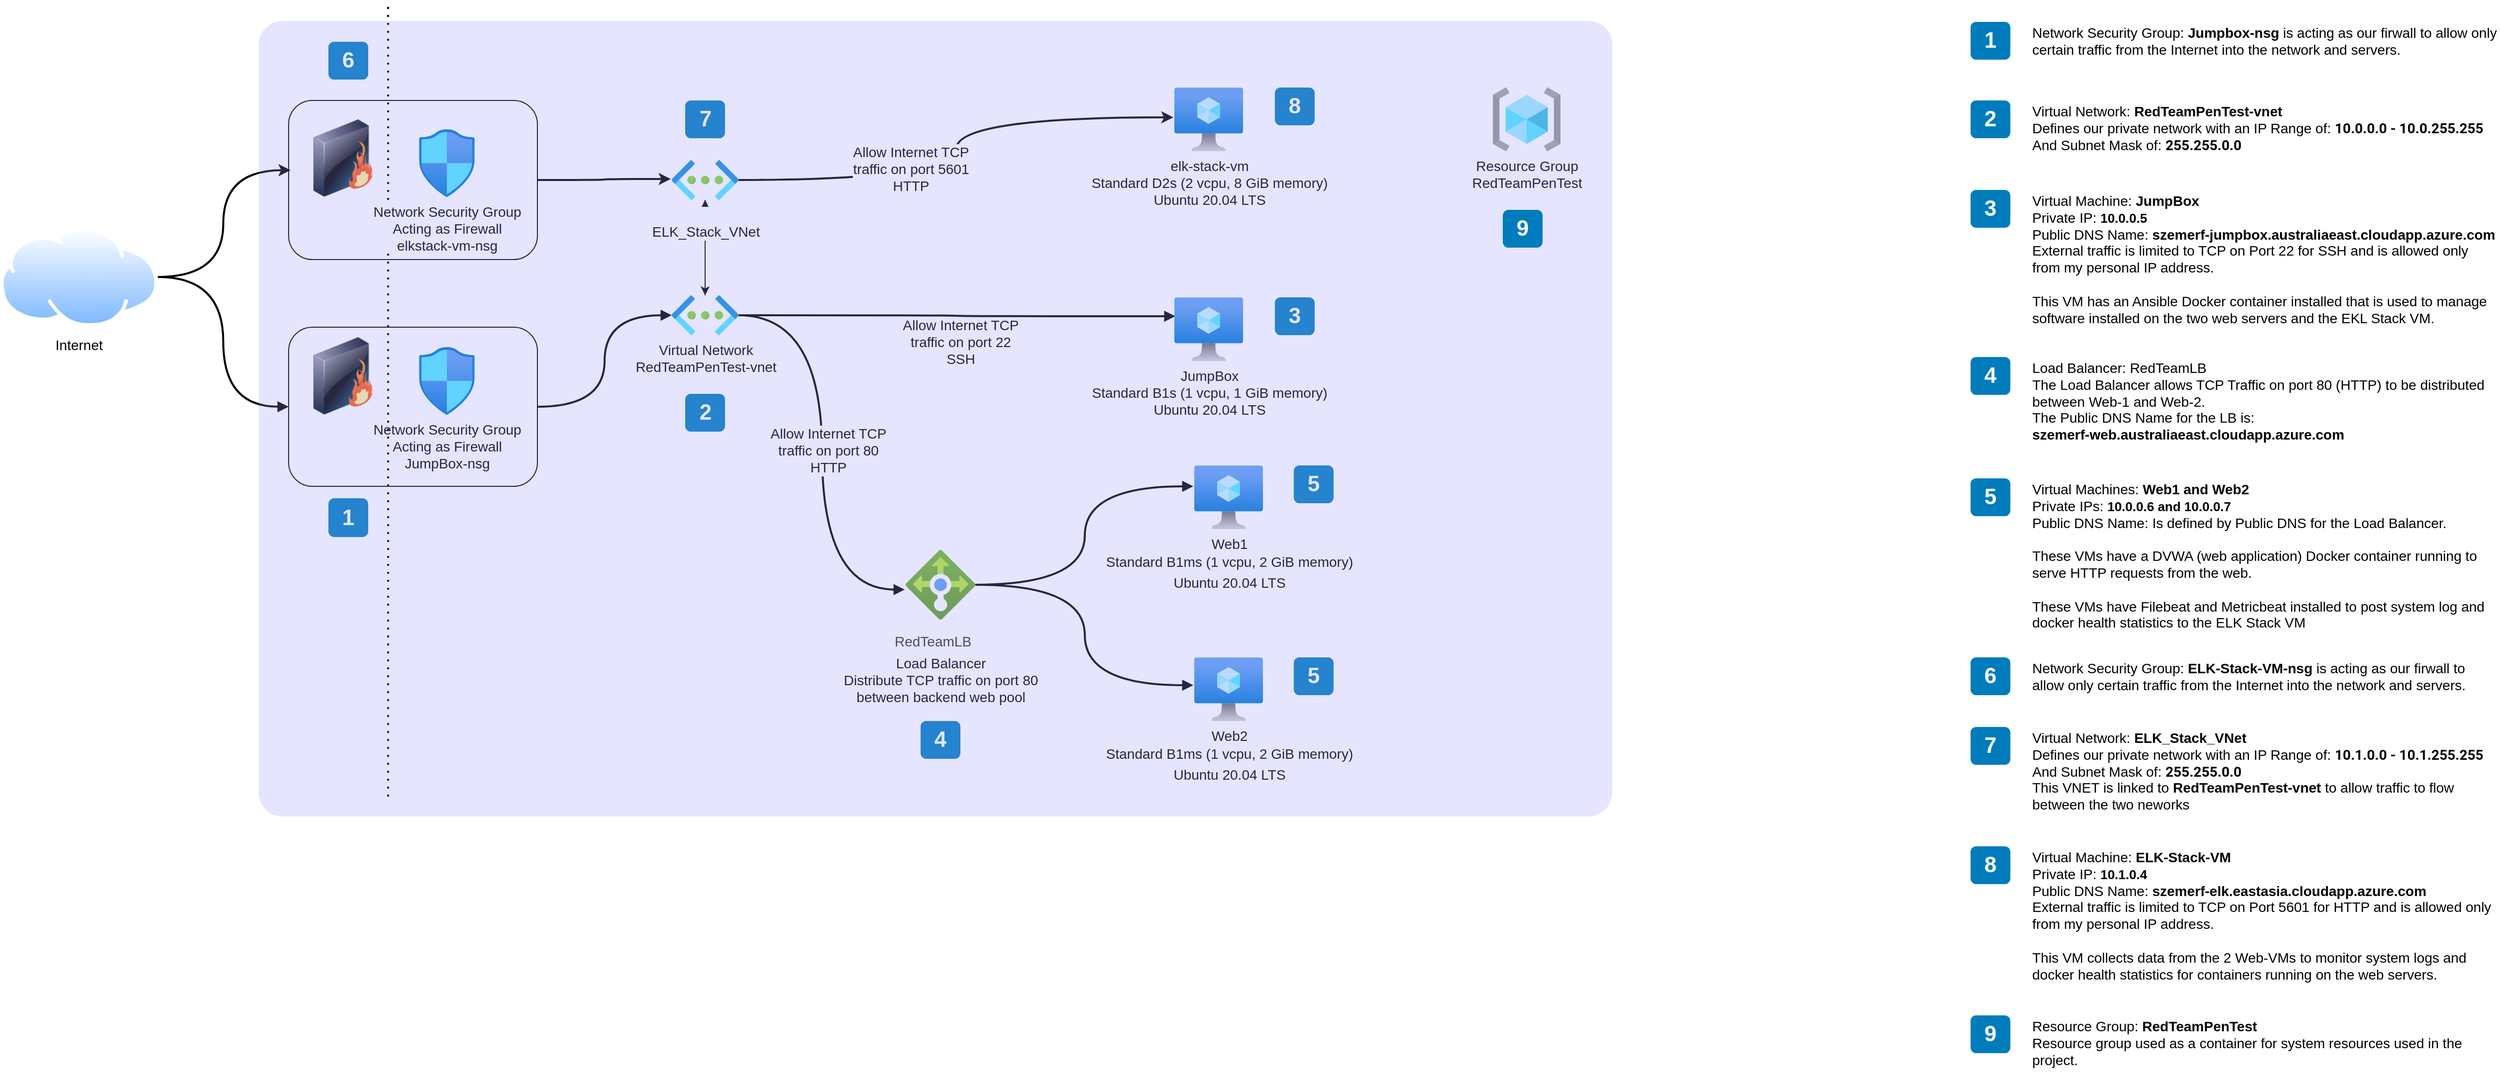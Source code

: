 <mxfile version="17.4.2" type="device"><diagram id="5V36wQT-PIinQrLlyqH-" name="Page-1"><mxGraphModel dx="2580" dy="857" grid="1" gridSize="10" guides="1" tooltips="1" connect="1" arrows="1" fold="1" page="1" pageScale="1" pageWidth="1100" pageHeight="850" math="0" shadow="0"><root><mxCell id="0"/><mxCell id="1" parent="0"/><mxCell id="2fqZ7dAnk06_iBKWp02W-63" style="edgeStyle=orthogonalEdgeStyle;curved=1;orthogonalLoop=1;jettySize=auto;html=1;entryX=-0.014;entryY=0.569;entryDx=0;entryDy=0;entryPerimeter=0;fontFamily=Helvetica;fontSize=14;endArrow=block;endFill=1;strokeWidth=2;" parent="1" source="2fqZ7dAnk06_iBKWp02W-3" target="2fqZ7dAnk06_iBKWp02W-6" edge="1"><mxGeometry relative="1" as="geometry"/></mxCell><mxCell id="F1DApV6pv5mp4YNEJRE5-3" style="edgeStyle=orthogonalEdgeStyle;rounded=0;orthogonalLoop=1;jettySize=auto;html=1;" parent="1" source="2fqZ7dAnk06_iBKWp02W-3" target="F1DApV6pv5mp4YNEJRE5-1" edge="1"><mxGeometry relative="1" as="geometry"/></mxCell><mxCell id="2fqZ7dAnk06_iBKWp02W-3" value="&lt;font style=&quot;font-size: 14px&quot;&gt;Virtual Network&lt;br&gt;&lt;span&gt;RedTeamPenTest-vnet&lt;/span&gt;&lt;/font&gt;" style="aspect=fixed;html=1;points=[];align=center;image;fontSize=12;image=img/lib/azure2/networking/Virtual_Networks.svg;fontFamily=Helvetica;" parent="1" vertex="1"><mxGeometry x="95" y="326" width="67" height="40" as="geometry"/></mxCell><mxCell id="2fqZ7dAnk06_iBKWp02W-61" style="edgeStyle=orthogonalEdgeStyle;curved=1;orthogonalLoop=1;jettySize=auto;html=1;entryX=-0.014;entryY=0.328;entryDx=0;entryDy=0;entryPerimeter=0;fontFamily=Helvetica;fontSize=14;endArrow=block;endFill=1;strokeWidth=2;" parent="1" source="2fqZ7dAnk06_iBKWp02W-6" target="2fqZ7dAnk06_iBKWp02W-11" edge="1"><mxGeometry relative="1" as="geometry"/></mxCell><mxCell id="2fqZ7dAnk06_iBKWp02W-62" style="edgeStyle=orthogonalEdgeStyle;curved=1;orthogonalLoop=1;jettySize=auto;html=1;entryX=-0.014;entryY=0.438;entryDx=0;entryDy=0;entryPerimeter=0;fontFamily=Helvetica;fontSize=14;endArrow=block;endFill=1;strokeWidth=2;" parent="1" source="2fqZ7dAnk06_iBKWp02W-6" target="2fqZ7dAnk06_iBKWp02W-10" edge="1"><mxGeometry relative="1" as="geometry"/></mxCell><mxCell id="2fqZ7dAnk06_iBKWp02W-6" value="&lt;h2 class=&quot;fxs-blade-title-titleText msportalfx-tooltip-overflow&quot; id=&quot;8108f2fd-25ab-4d85-ae43-b6d1043dd868&quot; style=&quot;margin: 0px 16px 0px 0px ; overflow: hidden ; text-overflow: ellipsis ; line-height: 28px ; color: rgb(50 , 49 , 48) ; outline: none&quot;&gt;&lt;span style=&quot;font-weight: normal&quot;&gt;&lt;font style=&quot;font-size: 14px&quot;&gt;RedTeamLB&lt;/font&gt;&lt;/span&gt;&lt;/h2&gt;&lt;div&gt;&lt;span style=&quot;font-size: 14px&quot;&gt;Load Balancer&lt;/span&gt;&lt;/div&gt;&lt;div&gt;&lt;span style=&quot;font-size: 14px&quot;&gt;Distribute TCP traffic on port 80&lt;/span&gt;&lt;/div&gt;&lt;div&gt;&lt;span style=&quot;font-size: 14px&quot;&gt;between backend web pool&lt;/span&gt;&lt;/div&gt;&lt;div&gt;&lt;span style=&quot;font-size: 14px&quot;&gt;&lt;br&gt;&lt;/span&gt;&lt;/div&gt;" style="aspect=fixed;html=1;points=[];align=center;image;fontSize=12;image=img/lib/azure2/networking/Load_Balancers.svg;fontFamily=Helvetica;" parent="1" vertex="1"><mxGeometry x="330" y="582" width="70" height="70" as="geometry"/></mxCell><mxCell id="2fqZ7dAnk06_iBKWp02W-10" value="&lt;font style=&quot;font-size: 14px&quot;&gt;Web2&lt;br&gt;&lt;div class=&quot;fxc-essentials-value fxs-portal-text&quot; title=&quot;Standard B1ms (1 vcpu, 2 GiB memory)&quot; id=&quot;_weave_e_6678&quot; style=&quot;font-weight: inherit ; overflow: hidden ; height: 18px ; line-height: 18px ; display: inline-block ; text-overflow: ellipsis ; text-align: left ; max-width: 100% ; outline: none&quot;&gt;Standard B1ms (1 vcpu, 2 GiB memory)&lt;br&gt;&lt;/div&gt;&lt;/font&gt;&lt;font style=&quot;font-size: 14px&quot;&gt;&lt;br&gt;Ubuntu 20.04 LTS&lt;/font&gt;" style="aspect=fixed;html=1;points=[];align=center;image;fontSize=12;image=img/lib/azure2/compute/Virtual_Machine.svg;fontFamily=Helvetica;" parent="1" vertex="1"><mxGeometry x="620" y="690" width="69" height="64" as="geometry"/></mxCell><mxCell id="2fqZ7dAnk06_iBKWp02W-11" value="&lt;font style=&quot;font-size: 14px&quot;&gt;Web1&lt;br&gt;&lt;div class=&quot;fxc-essentials-value fxs-portal-text&quot; title=&quot;Standard B1ms (1 vcpu, 2 GiB memory)&quot; id=&quot;_weave_e_6678&quot; style=&quot;font-weight: inherit ; overflow: hidden ; height: 18px ; line-height: 18px ; display: inline-block ; text-overflow: ellipsis ; text-align: left ; max-width: 100% ; outline: none&quot;&gt;Standard B1ms (1 vcpu, 2 GiB memory)&lt;br&gt;&lt;/div&gt;&lt;/font&gt;&lt;font style=&quot;font-size: 14px&quot;&gt;&lt;br&gt;Ubuntu 20.04 LTS&lt;/font&gt;" style="aspect=fixed;html=1;points=[];align=center;image;fontSize=12;image=img/lib/azure2/compute/Virtual_Machine.svg;fontFamily=Helvetica;" parent="1" vertex="1"><mxGeometry x="620" y="497" width="69" height="64" as="geometry"/></mxCell><mxCell id="2fqZ7dAnk06_iBKWp02W-16" value="&lt;font style=&quot;font-size: 14px&quot;&gt;Resource Group&lt;br&gt;RedTeamPenTest&lt;/font&gt;" style="aspect=fixed;html=1;points=[];align=center;image;fontSize=12;image=img/lib/azure2/general/Resource_Groups.svg;rounded=1;fontFamily=Helvetica;fillColor=#9999FF;" parent="1" vertex="1"><mxGeometry x="920" y="117" width="68" height="64" as="geometry"/></mxCell><mxCell id="2fqZ7dAnk06_iBKWp02W-45" value="3" style="rounded=1;whiteSpace=wrap;html=1;fillColor=#007CBD;strokeColor=none;fontColor=#FFFFFF;fontStyle=1;fontSize=22;labelBackgroundColor=none;" parent="1" vertex="1"><mxGeometry x="1400" y="220" width="40" height="38" as="geometry"/></mxCell><mxCell id="2fqZ7dAnk06_iBKWp02W-46" value="Virtual Machine: &lt;b&gt;JumpBox&lt;/b&gt;&lt;br&gt;Private IP:&amp;nbsp;&lt;span style=&quot;font-size: 13px ; background-color: rgb(255 , 255 , 255)&quot;&gt;&lt;b&gt;10.0.0.5&lt;/b&gt;&lt;/span&gt;&lt;br style=&quot;color: rgb(0 , 0 , 0) ; font-family: &amp;#34;helvetica&amp;#34; ; font-size: 14px ; font-style: normal ; font-weight: 400 ; letter-spacing: normal ; text-align: center ; text-indent: 0px ; text-transform: none ; word-spacing: 0px ; background-color: rgb(255 , 255 , 255)&quot;&gt;&lt;span style=&quot;color: rgb(0 , 0 , 0) ; font-family: &amp;#34;helvetica&amp;#34; ; font-size: 14px ; font-style: normal ; font-weight: 400 ; letter-spacing: normal ; text-align: center ; text-indent: 0px ; text-transform: none ; word-spacing: 0px ; background-color: rgb(255 , 255 , 255) ; display: inline ; float: none&quot;&gt;Public DNS Name: &lt;/span&gt;&lt;span style=&quot;color: rgb(0 , 0 , 0) ; font-family: &amp;#34;helvetica&amp;#34; ; font-size: 14px ; font-style: normal ; letter-spacing: normal ; text-align: center ; text-indent: 0px ; text-transform: none ; word-spacing: 0px ; background-color: rgb(255 , 255 , 255) ; display: inline ; float: none&quot;&gt;&lt;b&gt;szemerf-jumpbox.australiaeast.cloudapp.azure.com&lt;/b&gt;&lt;br&gt;External traffic is limited to TCP on Port 22 for SSH and is allowed only from my personal IP address.&lt;br&gt;&lt;br&gt;This VM has an Ansible Docker container installed that is used to manage software installed on the two web servers and the EKL Stack VM.&lt;br&gt;&lt;/span&gt;" style="text;html=1;align=left;verticalAlign=top;spacingTop=-4;fontSize=14;labelBackgroundColor=none;whiteSpace=wrap;" parent="1" vertex="1"><mxGeometry x="1460" y="220" width="470.5" height="153" as="geometry"/></mxCell><mxCell id="2fqZ7dAnk06_iBKWp02W-58" style="edgeStyle=orthogonalEdgeStyle;curved=1;orthogonalLoop=1;jettySize=auto;html=1;fontFamily=Helvetica;fontSize=14;endArrow=block;endFill=1;strokeWidth=2;" parent="1" source="2fqZ7dAnk06_iBKWp02W-50" target="2fqZ7dAnk06_iBKWp02W-53" edge="1"><mxGeometry relative="1" as="geometry"/></mxCell><mxCell id="F1DApV6pv5mp4YNEJRE5-25" style="edgeStyle=orthogonalEdgeStyle;curved=1;rounded=0;orthogonalLoop=1;jettySize=auto;html=1;entryX=0.008;entryY=0.438;entryDx=0;entryDy=0;entryPerimeter=0;strokeWidth=2;" parent="1" source="2fqZ7dAnk06_iBKWp02W-50" target="F1DApV6pv5mp4YNEJRE5-10" edge="1"><mxGeometry relative="1" as="geometry"/></mxCell><mxCell id="2fqZ7dAnk06_iBKWp02W-50" value="Internet" style="aspect=fixed;perimeter=ellipsePerimeter;html=1;align=center;shadow=0;dashed=0;spacingTop=3;image;image=img/lib/active_directory/internet_cloud.svg;rounded=1;fontFamily=Helvetica;fontSize=14;fillColor=none;" parent="1" vertex="1"><mxGeometry x="-580" y="257" width="158.73" height="101" as="geometry"/></mxCell><mxCell id="2fqZ7dAnk06_iBKWp02W-52" value="" style="group" parent="1" vertex="1" connectable="0"><mxGeometry x="-270" y="368" width="230" height="151" as="geometry"/></mxCell><mxCell id="2fqZ7dAnk06_iBKWp02W-5" value="&lt;font style=&quot;font-size: 14px&quot;&gt;Network Security Group&lt;br&gt;Acting as Firewall&lt;br&gt;JumpBox-nsg&lt;/font&gt;" style="aspect=fixed;html=1;points=[];align=center;image;fontSize=12;image=img/lib/azure2/networking/Network_Security_Groups.svg;fontFamily=Helvetica;" parent="2fqZ7dAnk06_iBKWp02W-52" vertex="1"><mxGeometry x="111" y="10" width="56.0" height="68" as="geometry"/></mxCell><mxCell id="2fqZ7dAnk06_iBKWp02W-51" value="" style="image;html=1;image=img/lib/clip_art/networking/Firewall_128x128.png;rounded=1;fontFamily=Helvetica;fontSize=14;fillColor=none;" parent="2fqZ7dAnk06_iBKWp02W-52" vertex="1"><mxGeometry width="70" height="78" as="geometry"/></mxCell><mxCell id="2fqZ7dAnk06_iBKWp02W-53" value="" style="whiteSpace=wrap;html=1;rounded=1;fontFamily=Helvetica;fontSize=14;fillColor=none;" parent="2fqZ7dAnk06_iBKWp02W-52" vertex="1"><mxGeometry x="-20" y="-10" width="250" height="160" as="geometry"/></mxCell><mxCell id="2fqZ7dAnk06_iBKWp02W-56" style="edgeStyle=orthogonalEdgeStyle;orthogonalLoop=1;jettySize=auto;html=1;entryX=0.014;entryY=0.297;entryDx=0;entryDy=0;fontFamily=Helvetica;fontSize=14;endArrow=block;endFill=1;strokeWidth=2;curved=1;entryPerimeter=0;" parent="1" source="2fqZ7dAnk06_iBKWp02W-3" target="2fqZ7dAnk06_iBKWp02W-9" edge="1"><mxGeometry relative="1" as="geometry"><mxPoint x="200" y="310" as="sourcePoint"/><mxPoint x="481" y="179" as="targetPoint"/></mxGeometry></mxCell><mxCell id="2fqZ7dAnk06_iBKWp02W-59" value="Allow Internet TCP &lt;br&gt;traffic on port 22&lt;br&gt;SSH" style="edgeLabel;html=1;align=center;verticalAlign=middle;resizable=0;points=[];fontSize=14;fontFamily=Helvetica;" parent="2fqZ7dAnk06_iBKWp02W-56" vertex="1" connectable="0"><mxGeometry x="0.063" y="-4" relative="1" as="geometry"><mxPoint x="-10" y="22" as="offset"/></mxGeometry></mxCell><mxCell id="2fqZ7dAnk06_iBKWp02W-60" style="edgeStyle=orthogonalEdgeStyle;curved=1;orthogonalLoop=1;jettySize=auto;html=1;fontFamily=Helvetica;fontSize=14;endArrow=block;endFill=1;strokeWidth=2;" parent="1" source="2fqZ7dAnk06_iBKWp02W-53" target="2fqZ7dAnk06_iBKWp02W-3" edge="1"><mxGeometry relative="1" as="geometry"/></mxCell><mxCell id="2fqZ7dAnk06_iBKWp02W-9" value="&lt;font style=&quot;font-size: 14px&quot;&gt;JumpBox&lt;br&gt;Standard B1s (1 vcpu, 1 GiB memory)&lt;br&gt;Ubuntu 20.04 LTS&lt;br&gt;&lt;/font&gt;" style="aspect=fixed;html=1;points=[];align=center;image;fontSize=12;image=img/lib/azure2/compute/Virtual_Machine.svg;fontFamily=Helvetica;" parent="1" vertex="1"><mxGeometry x="600" y="328" width="69" height="64" as="geometry"/></mxCell><mxCell id="2fqZ7dAnk06_iBKWp02W-65" value="1" style="rounded=1;whiteSpace=wrap;html=1;fillColor=#007CBD;strokeColor=none;fontColor=#FFFFFF;fontStyle=1;fontSize=22;labelBackgroundColor=none;" parent="1" vertex="1"><mxGeometry x="-250" y="530" width="40" height="39" as="geometry"/></mxCell><mxCell id="2fqZ7dAnk06_iBKWp02W-66" value="1" style="rounded=1;whiteSpace=wrap;html=1;fillColor=#007CBD;strokeColor=none;fontColor=#FFFFFF;fontStyle=1;fontSize=22;labelBackgroundColor=none;" parent="1" vertex="1"><mxGeometry x="1400" y="51" width="40" height="38" as="geometry"/></mxCell><mxCell id="2fqZ7dAnk06_iBKWp02W-67" value="&lt;span style=&quot;color: rgb(0 , 0 , 0) ; font-family: &amp;#34;helvetica&amp;#34; ; font-size: 14px ; font-style: normal ; font-weight: 400 ; letter-spacing: normal ; text-align: center ; text-indent: 0px ; text-transform: none ; word-spacing: 0px ; background-color: rgb(255 , 255 , 255) ; display: inline ; float: none&quot;&gt;Network Security Group: &lt;/span&gt;&lt;span style=&quot;color: rgb(0 , 0 , 0) ; font-family: &amp;#34;helvetica&amp;#34; ; font-size: 14px ; font-style: normal ; letter-spacing: normal ; text-align: center ; text-indent: 0px ; text-transform: none ; word-spacing: 0px ; background-color: rgb(255 , 255 , 255) ; display: inline ; float: none&quot;&gt;&lt;b&gt;Jumpbox-nsg&lt;/b&gt;&lt;/span&gt;&lt;span style=&quot;color: rgb(0 , 0 , 0) ; font-family: &amp;#34;helvetica&amp;#34; ; font-size: 14px ; font-style: normal ; font-weight: 400 ; letter-spacing: normal ; text-align: center ; text-indent: 0px ; text-transform: none ; word-spacing: 0px ; background-color: rgb(255 , 255 , 255) ; display: inline ; float: none&quot;&gt; is acting as our firwall to allow only certain traffic from the Internet into the network and servers.&lt;br&gt;&lt;/span&gt;" style="text;html=1;align=left;verticalAlign=top;spacingTop=-4;fontSize=14;labelBackgroundColor=none;whiteSpace=wrap;" parent="1" vertex="1"><mxGeometry x="1460" y="51" width="470.5" height="49" as="geometry"/></mxCell><mxCell id="2fqZ7dAnk06_iBKWp02W-68" value="2" style="rounded=1;whiteSpace=wrap;html=1;fillColor=#007CBD;strokeColor=none;fontColor=#FFFFFF;fontStyle=1;fontSize=22;labelBackgroundColor=none;" parent="1" vertex="1"><mxGeometry x="1400" y="130" width="40" height="38" as="geometry"/></mxCell><mxCell id="2fqZ7dAnk06_iBKWp02W-69" value="&lt;span style=&quot;font-family: &amp;#34;helvetica&amp;#34; ; font-size: 14px ; font-style: normal ; letter-spacing: normal ; text-align: center ; text-indent: 0px ; text-transform: none ; word-spacing: 0px ; display: inline ; float: none&quot;&gt;Virtual Network: &lt;b&gt;RedTeamPenTest-vnet&lt;/b&gt;&lt;br&gt;Defines our private network with an IP Range of:&amp;nbsp;&lt;span style=&quot;font-family: &amp;#34;roboto&amp;#34; , &amp;#34;arial&amp;#34; , sans-serif ; text-align: left&quot;&gt;&lt;b&gt;10.0.0.0 - 10.0.255.255&lt;/b&gt;&lt;br&gt;&lt;/span&gt;And Subnet Mask of:&amp;nbsp;&lt;span style=&quot;font-family: &amp;#34;roboto&amp;#34; , &amp;#34;arial&amp;#34; , sans-serif ; text-align: left&quot;&gt;&lt;b&gt;255.255.0.0&lt;/b&gt;&lt;/span&gt;&lt;br&gt;&lt;/span&gt;" style="text;html=1;align=left;verticalAlign=top;spacingTop=-4;fontSize=14;labelBackgroundColor=none;whiteSpace=wrap;" parent="1" vertex="1"><mxGeometry x="1460" y="130" width="470.5" height="60" as="geometry"/></mxCell><mxCell id="2fqZ7dAnk06_iBKWp02W-70" value="2" style="rounded=1;whiteSpace=wrap;html=1;fillColor=#007CBD;strokeColor=none;fontColor=#FFFFFF;fontStyle=1;fontSize=22;labelBackgroundColor=none;" parent="1" vertex="1"><mxGeometry x="108.5" y="425" width="40" height="38" as="geometry"/></mxCell><mxCell id="2fqZ7dAnk06_iBKWp02W-71" value="3" style="rounded=1;whiteSpace=wrap;html=1;fillColor=#007CBD;strokeColor=none;fontColor=#FFFFFF;fontStyle=1;fontSize=22;labelBackgroundColor=none;" parent="1" vertex="1"><mxGeometry x="701" y="328" width="40" height="38" as="geometry"/></mxCell><mxCell id="2fqZ7dAnk06_iBKWp02W-73" value="4" style="rounded=1;whiteSpace=wrap;html=1;fillColor=#007CBD;strokeColor=none;fontColor=#FFFFFF;fontStyle=1;fontSize=22;labelBackgroundColor=none;" parent="1" vertex="1"><mxGeometry x="1400" y="388" width="40" height="38" as="geometry"/></mxCell><mxCell id="2fqZ7dAnk06_iBKWp02W-74" value="&lt;span style=&quot;color: rgb(0 , 0 , 0) ; font-family: &amp;#34;helvetica&amp;#34; ; font-size: 14px ; font-style: normal ; letter-spacing: normal ; text-align: center ; text-indent: 0px ; text-transform: none ; word-spacing: 0px ; background-color: rgb(255 , 255 , 255) ; display: inline ; float: none&quot;&gt;Load Balancer: RedTeamLB&lt;br&gt;The Load Balancer allows TCP Traffic on port 80 (HTTP) to be distributed between Web-1 and Web-2.&lt;br&gt;The Public DNS Name for the LB is:&lt;br&gt;&lt;b&gt;szemerf-web.australiaeast.cloudapp.azure.com&lt;/b&gt;&lt;br&gt;&lt;/span&gt;" style="text;html=1;align=left;verticalAlign=top;spacingTop=-4;fontSize=14;labelBackgroundColor=none;whiteSpace=wrap;" parent="1" vertex="1"><mxGeometry x="1460" y="388" width="470.5" height="102" as="geometry"/></mxCell><mxCell id="2fqZ7dAnk06_iBKWp02W-75" value="4" style="rounded=1;whiteSpace=wrap;html=1;fillColor=#007CBD;strokeColor=none;fontColor=#FFFFFF;fontStyle=1;fontSize=22;labelBackgroundColor=none;" parent="1" vertex="1"><mxGeometry x="345" y="754" width="40" height="38" as="geometry"/></mxCell><mxCell id="2fqZ7dAnk06_iBKWp02W-76" value="5" style="rounded=1;whiteSpace=wrap;html=1;fillColor=#007CBD;strokeColor=none;fontColor=#FFFFFF;fontStyle=1;fontSize=22;labelBackgroundColor=none;" parent="1" vertex="1"><mxGeometry x="1400" y="510" width="40" height="38" as="geometry"/></mxCell><mxCell id="2fqZ7dAnk06_iBKWp02W-77" value="Virtual Machines: &lt;b&gt;Web1 and Web2&lt;/b&gt;&lt;br&gt;Private IPs:&amp;nbsp;&lt;span style=&quot;font-size: 13px ; background-color: rgb(255 , 255 , 255)&quot;&gt;&lt;b&gt;10.0.0.6 and 10.0.0.7&lt;/b&gt;&lt;/span&gt;&lt;br style=&quot;color: rgb(0 , 0 , 0) ; font-family: &amp;#34;helvetica&amp;#34; ; font-size: 14px ; font-style: normal ; font-weight: 400 ; letter-spacing: normal ; text-align: center ; text-indent: 0px ; text-transform: none ; word-spacing: 0px ; background-color: rgb(255 , 255 , 255)&quot;&gt;&lt;span style=&quot;color: rgb(0 , 0 , 0) ; font-family: &amp;#34;helvetica&amp;#34; ; font-size: 14px ; font-style: normal ; font-weight: 400 ; letter-spacing: normal ; text-align: center ; text-indent: 0px ; text-transform: none ; word-spacing: 0px ; background-color: rgb(255 , 255 , 255) ; display: inline ; float: none&quot;&gt;Public DNS Name: Is defined by Public DNS for the Load Balancer.&lt;br&gt;&lt;br&gt;These VMs have a DVWA (web application) Docker container running to serve HTTP requests from the web.&lt;br&gt;&lt;br&gt;These VMs have Filebeat and Metricbeat installed to post system log and docker health statistics to the ELK Stack VM&lt;br&gt;&lt;br&gt;&lt;/span&gt;" style="text;html=1;align=left;verticalAlign=top;spacingTop=-4;fontSize=14;labelBackgroundColor=none;whiteSpace=wrap;" parent="1" vertex="1"><mxGeometry x="1460" y="510" width="470.5" height="160" as="geometry"/></mxCell><mxCell id="2fqZ7dAnk06_iBKWp02W-78" value="5" style="rounded=1;whiteSpace=wrap;html=1;fillColor=#007CBD;strokeColor=none;fontColor=#FFFFFF;fontStyle=1;fontSize=22;labelBackgroundColor=none;" parent="1" vertex="1"><mxGeometry x="720" y="497" width="40" height="38" as="geometry"/></mxCell><mxCell id="2fqZ7dAnk06_iBKWp02W-79" value="5" style="rounded=1;whiteSpace=wrap;html=1;fillColor=#007CBD;strokeColor=none;fontColor=#FFFFFF;fontStyle=1;fontSize=22;labelBackgroundColor=none;" parent="1" vertex="1"><mxGeometry x="720" y="690" width="40" height="38" as="geometry"/></mxCell><mxCell id="9k-TitGr0r24t8B4kOht-1" value="Allow Internet TCP&lt;br&gt;traffic on port 80&lt;br&gt;HTTP" style="edgeLabel;html=1;align=center;verticalAlign=middle;resizable=0;points=[];fontSize=14;fontFamily=Helvetica;" parent="1" vertex="1" connectable="0"><mxGeometry x="290" y="388" as="geometry"><mxPoint x="-38" y="94" as="offset"/></mxGeometry></mxCell><mxCell id="F1DApV6pv5mp4YNEJRE5-2" style="edgeStyle=orthogonalEdgeStyle;rounded=0;orthogonalLoop=1;jettySize=auto;html=1;" parent="1" source="F1DApV6pv5mp4YNEJRE5-1" target="2fqZ7dAnk06_iBKWp02W-3" edge="1"><mxGeometry relative="1" as="geometry"/></mxCell><mxCell id="F1DApV6pv5mp4YNEJRE5-30" style="edgeStyle=orthogonalEdgeStyle;curved=1;rounded=0;orthogonalLoop=1;jettySize=auto;html=1;entryX=-0.014;entryY=0.469;entryDx=0;entryDy=0;entryPerimeter=0;strokeWidth=2;" parent="1" source="F1DApV6pv5mp4YNEJRE5-1" target="F1DApV6pv5mp4YNEJRE5-21" edge="1"><mxGeometry relative="1" as="geometry"/></mxCell><mxCell id="F1DApV6pv5mp4YNEJRE5-31" value="&lt;span style=&quot;font-size: 14px&quot;&gt;Allow Internet TCP&lt;/span&gt;&lt;br style=&quot;font-size: 14px&quot;&gt;&lt;span style=&quot;font-size: 14px&quot;&gt;traffic on port 5601&lt;/span&gt;&lt;br style=&quot;font-size: 14px&quot;&gt;&lt;span style=&quot;font-size: 14px&quot;&gt;HTTP&lt;/span&gt;" style="edgeLabel;html=1;align=center;verticalAlign=middle;resizable=0;points=[];" parent="F1DApV6pv5mp4YNEJRE5-30" vertex="1" connectable="0"><mxGeometry x="-0.308" y="11" relative="1" as="geometry"><mxPoint as="offset"/></mxGeometry></mxCell><mxCell id="F1DApV6pv5mp4YNEJRE5-1" value="&lt;span style=&quot;font-size: 14px&quot;&gt;&lt;br&gt;ELK_Stack_VNet&lt;br&gt;&lt;/span&gt;" style="aspect=fixed;html=1;points=[];align=center;image;fontSize=12;image=img/lib/azure2/networking/Virtual_Networks.svg;fontFamily=Helvetica;" parent="1" vertex="1"><mxGeometry x="95" y="190" width="67" height="40" as="geometry"/></mxCell><mxCell id="F1DApV6pv5mp4YNEJRE5-15" value="" style="endArrow=none;dashed=1;html=1;dashPattern=1 3;strokeWidth=2;rounded=0;" parent="1" edge="1"><mxGeometry width="50" height="50" relative="1" as="geometry"><mxPoint x="-190" y="830" as="sourcePoint"/><mxPoint x="-190" y="30" as="targetPoint"/></mxGeometry></mxCell><mxCell id="F1DApV6pv5mp4YNEJRE5-16" value="" style="group" parent="1" vertex="1" connectable="0"><mxGeometry x="-290" y="130" width="410" height="161" as="geometry"/></mxCell><mxCell id="F1DApV6pv5mp4YNEJRE5-10" value="" style="whiteSpace=wrap;html=1;rounded=1;fontFamily=Helvetica;fontSize=14;fillColor=none;" parent="F1DApV6pv5mp4YNEJRE5-16" vertex="1"><mxGeometry width="250" height="160" as="geometry"/></mxCell><mxCell id="F1DApV6pv5mp4YNEJRE5-13" value="" style="group" parent="F1DApV6pv5mp4YNEJRE5-16" vertex="1" connectable="0"><mxGeometry x="20" y="19" width="167" height="78" as="geometry"/></mxCell><mxCell id="F1DApV6pv5mp4YNEJRE5-8" value="&lt;font style=&quot;font-size: 14px&quot;&gt;Network Security Group&lt;br&gt;Acting as Firewall&lt;br&gt;elkstack-vm-nsg&lt;/font&gt;" style="aspect=fixed;html=1;points=[];align=center;image;fontSize=12;image=img/lib/azure2/networking/Network_Security_Groups.svg;fontFamily=Helvetica;" parent="F1DApV6pv5mp4YNEJRE5-13" vertex="1"><mxGeometry x="111" y="10" width="56.0" height="68" as="geometry"/></mxCell><mxCell id="F1DApV6pv5mp4YNEJRE5-9" value="" style="image;html=1;image=img/lib/clip_art/networking/Firewall_128x128.png;rounded=1;fontFamily=Helvetica;fontSize=14;fillColor=none;" parent="F1DApV6pv5mp4YNEJRE5-13" vertex="1"><mxGeometry width="70" height="78" as="geometry"/></mxCell><mxCell id="F1DApV6pv5mp4YNEJRE5-20" style="edgeStyle=orthogonalEdgeStyle;rounded=0;orthogonalLoop=1;jettySize=auto;html=1;entryX=-0.015;entryY=0.475;entryDx=0;entryDy=0;entryPerimeter=0;curved=1;strokeWidth=2;" parent="1" source="F1DApV6pv5mp4YNEJRE5-10" target="F1DApV6pv5mp4YNEJRE5-1" edge="1"><mxGeometry relative="1" as="geometry"/></mxCell><mxCell id="F1DApV6pv5mp4YNEJRE5-21" value="&lt;font style=&quot;font-size: 14px&quot;&gt;elk-stack-vm&lt;br&gt;Standard D2s (2 vcpu, 8 GiB memory)&lt;br&gt;Ubuntu 20.04 LTS&lt;br&gt;&lt;/font&gt;" style="aspect=fixed;html=1;points=[];align=center;image;fontSize=12;image=img/lib/azure2/compute/Virtual_Machine.svg;fontFamily=Helvetica;" parent="1" vertex="1"><mxGeometry x="600" y="117" width="69" height="64" as="geometry"/></mxCell><mxCell id="F1DApV6pv5mp4YNEJRE5-22" value="8" style="rounded=1;whiteSpace=wrap;html=1;fillColor=#007CBD;strokeColor=none;fontColor=#FFFFFF;fontStyle=1;fontSize=22;labelBackgroundColor=none;" parent="1" vertex="1"><mxGeometry x="701" y="117" width="40" height="38" as="geometry"/></mxCell><mxCell id="F1DApV6pv5mp4YNEJRE5-26" value="7" style="rounded=1;whiteSpace=wrap;html=1;fillColor=#007CBD;strokeColor=none;fontColor=#FFFFFF;fontStyle=1;fontSize=22;labelBackgroundColor=none;" parent="1" vertex="1"><mxGeometry x="108.5" y="130" width="40" height="38" as="geometry"/></mxCell><mxCell id="F1DApV6pv5mp4YNEJRE5-27" value="6" style="rounded=1;whiteSpace=wrap;html=1;fillColor=#007CBD;strokeColor=none;fontColor=#FFFFFF;fontStyle=1;fontSize=22;labelBackgroundColor=none;" parent="1" vertex="1"><mxGeometry x="-250" y="71" width="40" height="38" as="geometry"/></mxCell><mxCell id="F1DApV6pv5mp4YNEJRE5-28" value="6" style="rounded=1;whiteSpace=wrap;html=1;fillColor=#007CBD;strokeColor=none;fontColor=#FFFFFF;fontStyle=1;fontSize=22;labelBackgroundColor=none;" parent="1" vertex="1"><mxGeometry x="1400" y="690" width="40" height="38" as="geometry"/></mxCell><mxCell id="F1DApV6pv5mp4YNEJRE5-29" value="&lt;span style=&quot;color: rgb(0 , 0 , 0) ; font-family: &amp;#34;helvetica&amp;#34; ; font-size: 14px ; font-style: normal ; font-weight: 400 ; letter-spacing: normal ; text-align: center ; text-indent: 0px ; text-transform: none ; word-spacing: 0px ; background-color: rgb(255 , 255 , 255) ; display: inline ; float: none&quot;&gt;Network Security Group: &lt;/span&gt;&lt;span style=&quot;color: rgb(0 , 0 , 0) ; font-family: &amp;#34;helvetica&amp;#34; ; font-size: 14px ; font-style: normal ; letter-spacing: normal ; text-align: center ; text-indent: 0px ; text-transform: none ; word-spacing: 0px ; background-color: rgb(255 , 255 , 255) ; display: inline ; float: none&quot;&gt;&lt;b&gt;ELK-Stack-VM-nsg&lt;/b&gt;&lt;/span&gt;&lt;span style=&quot;color: rgb(0 , 0 , 0) ; font-family: &amp;#34;helvetica&amp;#34; ; font-size: 14px ; font-style: normal ; font-weight: 400 ; letter-spacing: normal ; text-align: center ; text-indent: 0px ; text-transform: none ; word-spacing: 0px ; background-color: rgb(255 , 255 , 255) ; display: inline ; float: none&quot;&gt; is acting as our firwall to allow only certain traffic from the Internet into the network and servers.&lt;br&gt;&lt;/span&gt;" style="text;html=1;align=left;verticalAlign=top;spacingTop=-4;fontSize=14;labelBackgroundColor=none;whiteSpace=wrap;" parent="1" vertex="1"><mxGeometry x="1460" y="690" width="470.5" height="49" as="geometry"/></mxCell><mxCell id="F1DApV6pv5mp4YNEJRE5-32" value="8" style="rounded=1;whiteSpace=wrap;html=1;fillColor=#007CBD;strokeColor=none;fontColor=#FFFFFF;fontStyle=1;fontSize=22;labelBackgroundColor=none;" parent="1" vertex="1"><mxGeometry x="1400" y="880" width="40" height="38" as="geometry"/></mxCell><mxCell id="F1DApV6pv5mp4YNEJRE5-33" value="Virtual Machine: &lt;b&gt;ELK-Stack-VM&lt;/b&gt;&lt;br&gt;Private IP:&amp;nbsp;&lt;span style=&quot;font-size: 13px ; background-color: rgb(255 , 255 , 255)&quot;&gt;&lt;b&gt;10.1.0.4&lt;/b&gt;&lt;/span&gt;&lt;br style=&quot;color: rgb(0 , 0 , 0) ; font-family: &amp;#34;helvetica&amp;#34; ; font-size: 14px ; font-style: normal ; font-weight: 400 ; letter-spacing: normal ; text-align: center ; text-indent: 0px ; text-transform: none ; word-spacing: 0px ; background-color: rgb(255 , 255 , 255)&quot;&gt;&lt;span style=&quot;color: rgb(0 , 0 , 0) ; font-family: &amp;#34;helvetica&amp;#34; ; font-size: 14px ; font-style: normal ; font-weight: 400 ; letter-spacing: normal ; text-align: center ; text-indent: 0px ; text-transform: none ; word-spacing: 0px ; background-color: rgb(255 , 255 , 255) ; display: inline ; float: none&quot;&gt;Public DNS Name:&amp;nbsp;&lt;/span&gt;&lt;span style=&quot;text-align: center ; text-indent: 0px ; background-color: rgb(255 , 255 , 255) ; display: inline ; float: none&quot;&gt;&lt;font face=&quot;helvetica&quot;&gt;&lt;b&gt;szemerf-elk.eastasia.cloudapp.azure.com&lt;/b&gt;&lt;/font&gt;&lt;br&gt;&lt;font face=&quot;helvetica&quot;&gt;External traffic is limited to TCP on Port 5601 for HTTP and is allowed only from my personal IP address.&lt;/font&gt;&lt;br&gt;&lt;br&gt;&lt;font face=&quot;helvetica&quot;&gt;This VM collects data from the 2 Web-VMs to monitor system logs and docker health statistics for containers running on the web servers.&lt;/font&gt;&lt;br&gt;&lt;/span&gt;" style="text;html=1;align=left;verticalAlign=top;spacingTop=-4;fontSize=14;labelBackgroundColor=none;whiteSpace=wrap;" parent="1" vertex="1"><mxGeometry x="1460" y="880" width="470.5" height="153" as="geometry"/></mxCell><mxCell id="F1DApV6pv5mp4YNEJRE5-34" value="7" style="rounded=1;whiteSpace=wrap;html=1;fillColor=#007CBD;strokeColor=none;fontColor=#FFFFFF;fontStyle=1;fontSize=22;labelBackgroundColor=none;" parent="1" vertex="1"><mxGeometry x="1400" y="760" width="40" height="38" as="geometry"/></mxCell><mxCell id="F1DApV6pv5mp4YNEJRE5-35" value="&lt;span style=&quot;font-family: &amp;#34;helvetica&amp;#34; ; font-size: 14px ; font-style: normal ; letter-spacing: normal ; text-align: center ; text-indent: 0px ; text-transform: none ; word-spacing: 0px ; display: inline ; float: none&quot;&gt;Virtual Network: &lt;b&gt;ELK_Stack_VNet&lt;/b&gt;&lt;br&gt;Defines our private network with an IP Range of:&amp;nbsp;&lt;span style=&quot;font-family: &amp;#34;roboto&amp;#34; , &amp;#34;arial&amp;#34; , sans-serif ; text-align: left&quot;&gt;&lt;b&gt;10.1.0.0 - 10.1.255.255&lt;/b&gt;&lt;br&gt;&lt;/span&gt;And Subnet Mask of:&amp;nbsp;&lt;span style=&quot;font-family: &amp;#34;roboto&amp;#34; , &amp;#34;arial&amp;#34; , sans-serif ; text-align: left&quot;&gt;&lt;b&gt;255.255.0.0&lt;br&gt;&lt;/b&gt;&lt;/span&gt;This VNET is linked to&amp;nbsp;&lt;b&gt;RedTeamPenTest-vnet&lt;/b&gt;&amp;nbsp;to allow traffic to flow between the two neworks&lt;br&gt;&lt;/span&gt;" style="text;html=1;align=left;verticalAlign=top;spacingTop=-4;fontSize=14;labelBackgroundColor=none;whiteSpace=wrap;" parent="1" vertex="1"><mxGeometry x="1460" y="760" width="470.5" height="90" as="geometry"/></mxCell><mxCell id="2fqZ7dAnk06_iBKWp02W-13" value="" style="rounded=1;whiteSpace=wrap;html=1;shadow=0;strokeWidth=2;fillColor=#9999FF;fontSize=12;fontColor=#000000;align=center;strokeColor=none;arcSize=3;opacity=25;" parent="1" vertex="1"><mxGeometry x="-320" y="50" width="1360" height="800" as="geometry"/></mxCell><mxCell id="UCGbtnXUK8nKkx7qZs3T-1" value="9" style="rounded=1;whiteSpace=wrap;html=1;fillColor=#007CBD;strokeColor=none;fontColor=#FFFFFF;fontStyle=1;fontSize=22;labelBackgroundColor=none;" vertex="1" parent="1"><mxGeometry x="930" y="240" width="40" height="38" as="geometry"/></mxCell><mxCell id="UCGbtnXUK8nKkx7qZs3T-2" value="9" style="rounded=1;whiteSpace=wrap;html=1;fillColor=#007CBD;strokeColor=none;fontColor=#FFFFFF;fontStyle=1;fontSize=22;labelBackgroundColor=none;" vertex="1" parent="1"><mxGeometry x="1400" y="1050" width="40" height="38" as="geometry"/></mxCell><mxCell id="UCGbtnXUK8nKkx7qZs3T-3" value="&lt;span style=&quot;font-family: &amp;#34;helvetica&amp;#34; ; font-size: 14px ; font-style: normal ; letter-spacing: normal ; text-align: center ; text-indent: 0px ; text-transform: none ; word-spacing: 0px ; display: inline ; float: none&quot;&gt;Resource Group: &lt;b&gt;RedTeamPenTest&lt;/b&gt;&lt;br&gt;Resource group used as a container for system resources used in the project.&lt;br&gt;&lt;/span&gt;" style="text;html=1;align=left;verticalAlign=top;spacingTop=-4;fontSize=14;labelBackgroundColor=none;whiteSpace=wrap;" vertex="1" parent="1"><mxGeometry x="1460" y="1050" width="470.5" height="70" as="geometry"/></mxCell></root></mxGraphModel></diagram></mxfile>